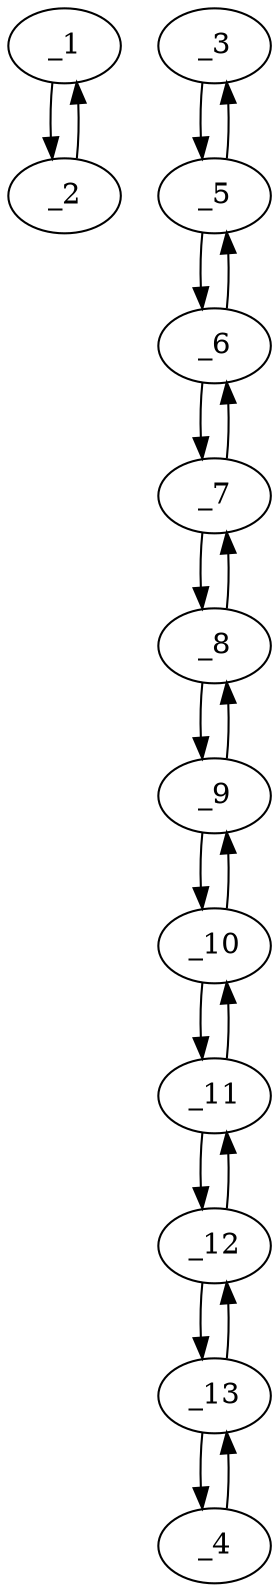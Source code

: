 digraph s1124_05 {
	_1	 [x="65.000000",
		y="50.000000"];
	_2	 [x="40.000000",
		y="60.000000"];
	_1 -> _2	 [angle="2.761086",
		orient="0.371391"];
	_2 -> _1	 [angle="-0.380506",
		orient="-0.371391"];
	_3	 [x="81.000000",
		y="72.000000"];
	_5	 [x="89.000000",
		y="84.000000"];
	_3 -> _5	 [angle="0.982794",
		orient="0.832050"];
	_4	 [x="85.000000",
		y="127.000000"];
	_13	 [x="78.000000",
		y="140.000000"];
	_4 -> _13	 [angle="2.064738",
		orient="0.880471"];
	_5 -> _3	 [angle="-2.158799",
		orient="-0.832050"];
	_6	 [x="97.000000",
		y="97.000000"];
	_5 -> _6	 [angle="1.019141",
		orient="0.851658"];
	_6 -> _5	 [angle="-2.122451",
		orient="-0.851658"];
	_7	 [x="80.000000",
		y="96.000000"];
	_6 -> _7	 [angle="-3.082837",
		orient="-0.058722"];
	_7 -> _6	 [angle="0.058756",
		orient="0.058722"];
	_8	 [x="68.000000",
		y="104.000000"];
	_7 -> _8	 [angle="2.553590",
		orient="0.554700"];
	_8 -> _7	 [angle="-0.588003",
		orient="-0.554700"];
	_9	 [x="54.000000",
		y="109.000000"];
	_8 -> _9	 [angle="2.798569",
		orient="0.336336"];
	_9 -> _8	 [angle="-0.343024",
		orient="-0.336336"];
	_10	 [x="59.000000",
		y="122.000000"];
	_9 -> _10	 [angle="1.203622",
		orient="0.933346"];
	_10 -> _9	 [angle="-1.937970",
		orient="-0.933346"];
	_11	 [x="52.000000",
		y="131.000000"];
	_10 -> _11	 [angle="2.231839",
		orient="0.789352"];
	_11 -> _10	 [angle="-0.909753",
		orient="-0.789352"];
	_12	 [x="63.000000",
		y="140.000000"];
	_11 -> _12	 [angle="0.685730",
		orient="0.633238"];
	_12 -> _11	 [angle="-2.455863",
		orient="-0.633238"];
	_12 -> _13	 [angle="0.000000",
		orient="0.000000"];
	_13 -> _4	 [angle="-1.076855",
		orient="-0.880471"];
	_13 -> _12	 [angle="3.141593",
		orient="0.000000"];
}

